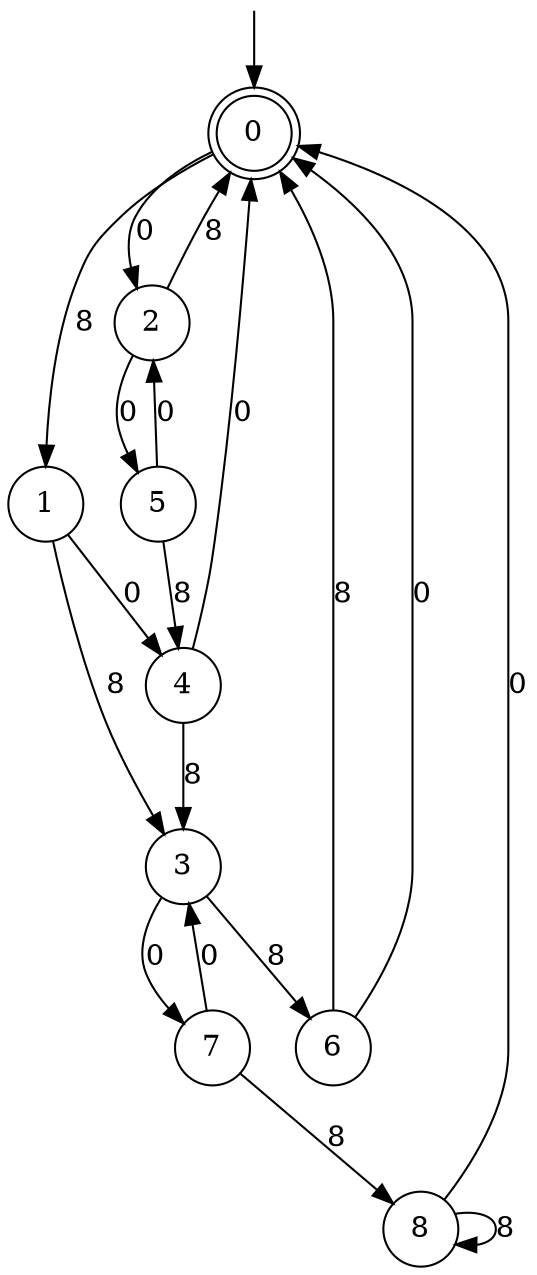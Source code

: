 digraph g {

	s0 [shape="doublecircle" label="0"];
	s1 [shape="circle" label="1"];
	s2 [shape="circle" label="2"];
	s3 [shape="circle" label="3"];
	s4 [shape="circle" label="4"];
	s5 [shape="circle" label="5"];
	s6 [shape="circle" label="6"];
	s7 [shape="circle" label="7"];
	s8 [shape="circle" label="8"];
	s0 -> s1 [label="8"];
	s0 -> s2 [label="0"];
	s1 -> s3 [label="8"];
	s1 -> s4 [label="0"];
	s2 -> s0 [label="8"];
	s2 -> s5 [label="0"];
	s3 -> s6 [label="8"];
	s3 -> s7 [label="0"];
	s4 -> s3 [label="8"];
	s4 -> s0 [label="0"];
	s5 -> s4 [label="8"];
	s5 -> s2 [label="0"];
	s6 -> s0 [label="8"];
	s6 -> s0 [label="0"];
	s7 -> s8 [label="8"];
	s7 -> s3 [label="0"];
	s8 -> s8 [label="8"];
	s8 -> s0 [label="0"];

__start0 [label="" shape="none" width="0" height="0"];
__start0 -> s0;

}
